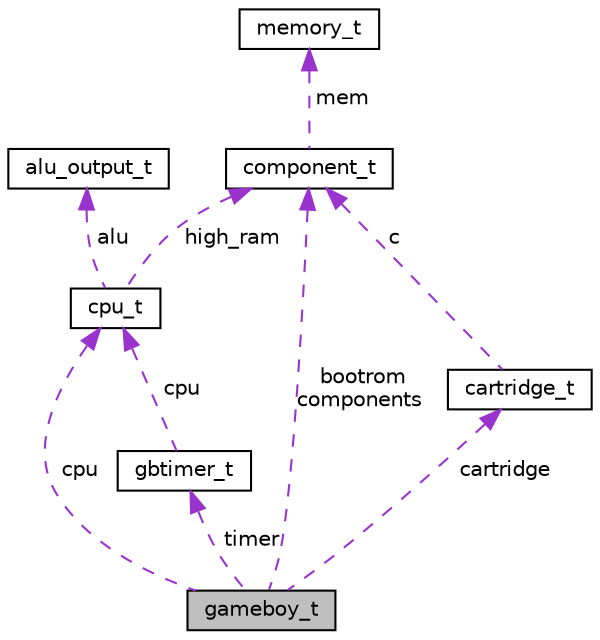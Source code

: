digraph "gameboy_t"
{
  edge [fontname="Helvetica",fontsize="10",labelfontname="Helvetica",labelfontsize="10"];
  node [fontname="Helvetica",fontsize="10",shape=record];
  Node1 [label="gameboy_t",height=0.2,width=0.4,color="black", fillcolor="grey75", style="filled", fontcolor="black"];
  Node2 -> Node1 [dir="back",color="darkorchid3",fontsize="10",style="dashed",label=" bootrom\ncomponents" ,fontname="Helvetica"];
  Node2 [label="component_t",height=0.2,width=0.4,color="black", fillcolor="white", style="filled",URL="$structcomponent__t.html",tooltip="Component data structure. Holds a pointer to its memory and start/end addresses. "];
  Node3 -> Node2 [dir="back",color="darkorchid3",fontsize="10",style="dashed",label=" mem" ,fontname="Helvetica"];
  Node3 [label="memory_t",height=0.2,width=0.4,color="black", fillcolor="white", style="filled",URL="$structmemory__t.html",tooltip="Structure for memory, Holds a pointer to the memory, its size and if it is writable. "];
  Node4 -> Node1 [dir="back",color="darkorchid3",fontsize="10",style="dashed",label=" timer" ,fontname="Helvetica"];
  Node4 [label="gbtimer_t",height=0.2,width=0.4,color="black", fillcolor="white", style="filled",URL="$structgbtimer__t.html",tooltip="Timer type. "];
  Node5 -> Node4 [dir="back",color="darkorchid3",fontsize="10",style="dashed",label=" cpu" ,fontname="Helvetica"];
  Node5 [label="cpu_t",height=0.2,width=0.4,color="black", fillcolor="white", style="filled",URL="$structcpu__t.html",tooltip="Type to represent CPU. "];
  Node2 -> Node5 [dir="back",color="darkorchid3",fontsize="10",style="dashed",label=" high_ram" ,fontname="Helvetica"];
  Node6 -> Node5 [dir="back",color="darkorchid3",fontsize="10",style="dashed",label=" alu" ,fontname="Helvetica"];
  Node6 [label="alu_output_t",height=0.2,width=0.4,color="black", fillcolor="white", style="filled",URL="$structalu__output__t.html",tooltip="type alu_output_t holds a structure with a 16bit value field (usualy using only the 8 lsb)..."];
  Node5 -> Node1 [dir="back",color="darkorchid3",fontsize="10",style="dashed",label=" cpu" ,fontname="Helvetica"];
  Node7 -> Node1 [dir="back",color="darkorchid3",fontsize="10",style="dashed",label=" cartridge" ,fontname="Helvetica"];
  Node7 [label="cartridge_t",height=0.2,width=0.4,color="black", fillcolor="white", style="filled",URL="$structcartridge__t.html",tooltip="Cartridge type. "];
  Node2 -> Node7 [dir="back",color="darkorchid3",fontsize="10",style="dashed",label=" c" ,fontname="Helvetica"];
}
